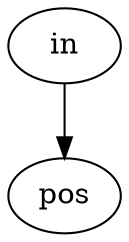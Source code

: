 strict digraph "" {
	pos	[complexity=0,
		importance=0.328358590596,
		rank=0.0];
	in	[complexity=1,
		importance=1.22388162448,
		rank=1.22388162448];
	in -> pos;
}
